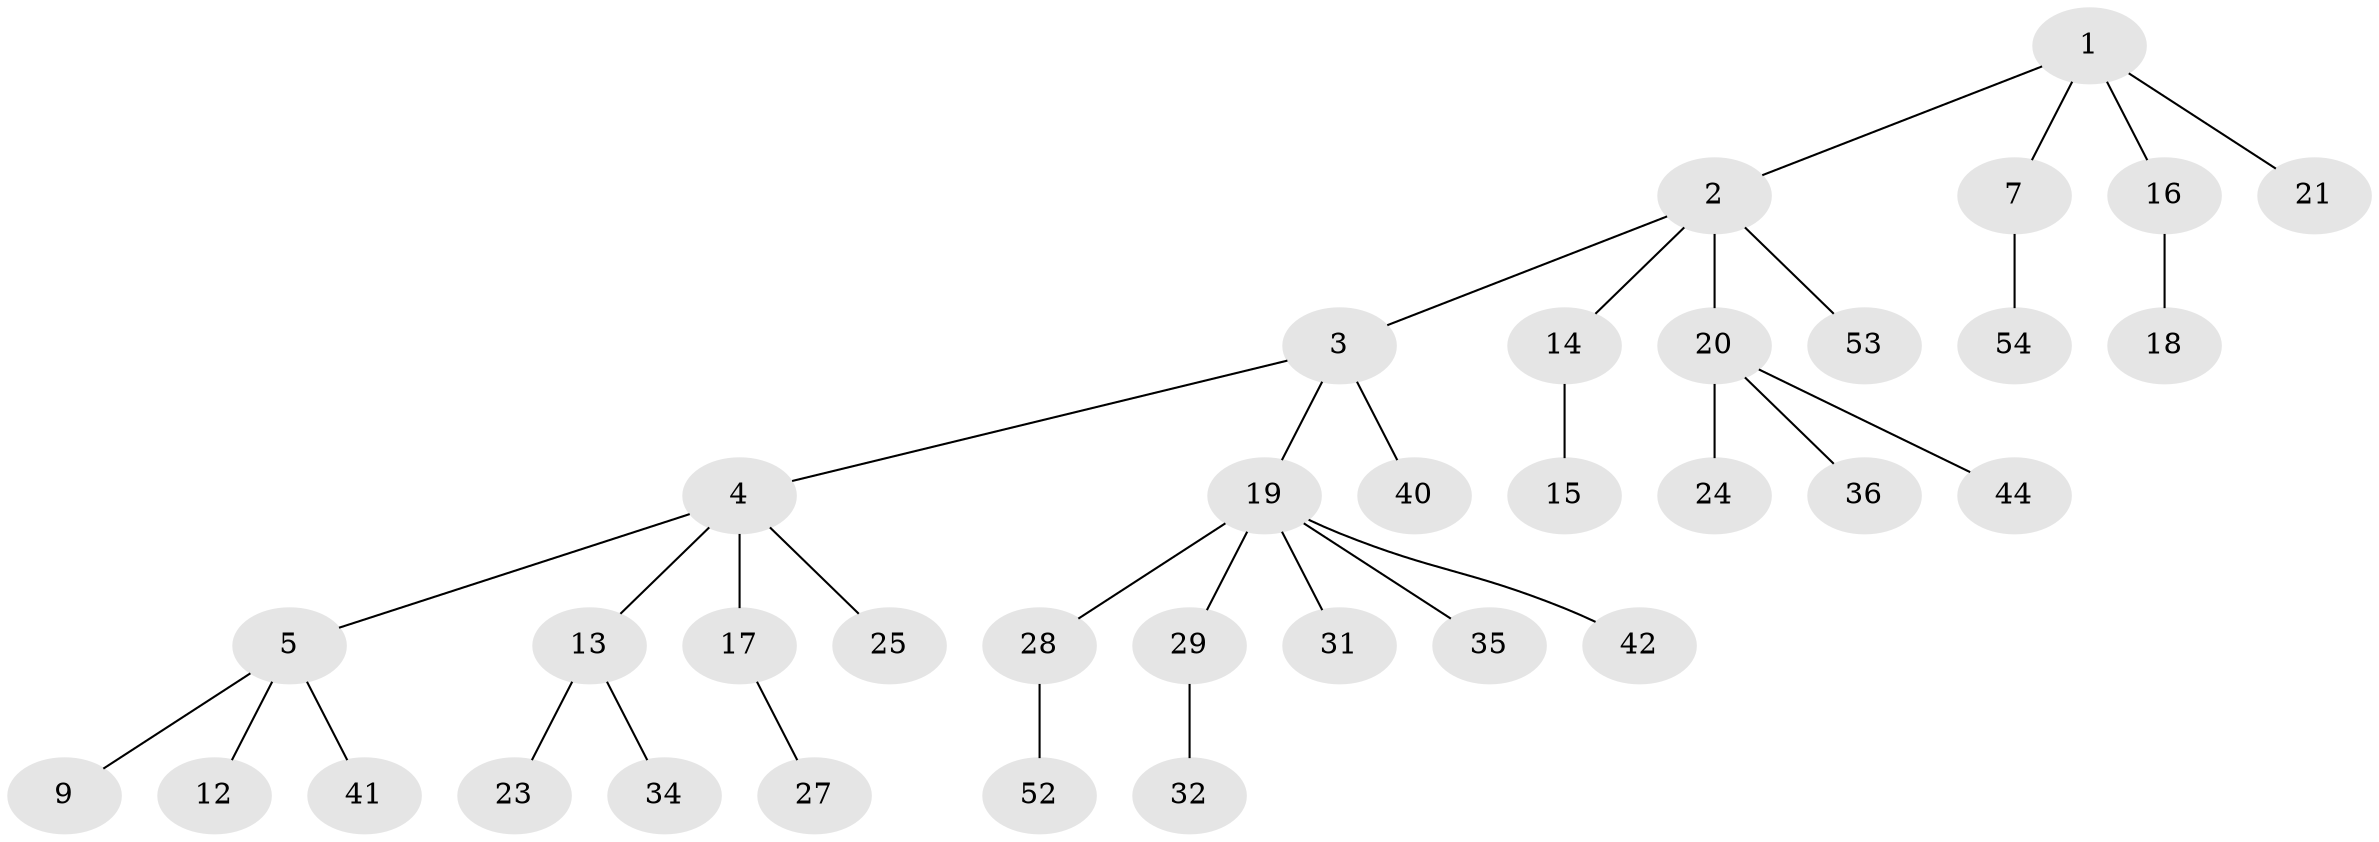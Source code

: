 // Generated by graph-tools (version 1.1) at 2025/24/03/03/25 07:24:06]
// undirected, 35 vertices, 34 edges
graph export_dot {
graph [start="1"]
  node [color=gray90,style=filled];
  1 [super="+6"];
  2 [super="+10"];
  3;
  4 [super="+11"];
  5 [super="+8"];
  7 [super="+51"];
  9 [super="+22"];
  12;
  13 [super="+30"];
  14;
  15 [super="+38"];
  16;
  17;
  18;
  19 [super="+26"];
  20 [super="+33"];
  21;
  23 [super="+43"];
  24 [super="+37"];
  25 [super="+46"];
  27 [super="+47"];
  28 [super="+39"];
  29 [super="+49"];
  31;
  32;
  34;
  35;
  36 [super="+48"];
  40 [super="+50"];
  41 [super="+45"];
  42;
  44;
  52;
  53;
  54;
  1 -- 2;
  1 -- 16;
  1 -- 21;
  1 -- 7;
  2 -- 3;
  2 -- 20;
  2 -- 53;
  2 -- 14;
  3 -- 4;
  3 -- 19;
  3 -- 40;
  4 -- 5;
  4 -- 13;
  4 -- 17;
  4 -- 25;
  5 -- 9;
  5 -- 12;
  5 -- 41;
  7 -- 54;
  13 -- 23;
  13 -- 34;
  14 -- 15;
  16 -- 18;
  17 -- 27;
  19 -- 29;
  19 -- 31;
  19 -- 42;
  19 -- 35;
  19 -- 28;
  20 -- 24;
  20 -- 44;
  20 -- 36;
  28 -- 52;
  29 -- 32;
}

